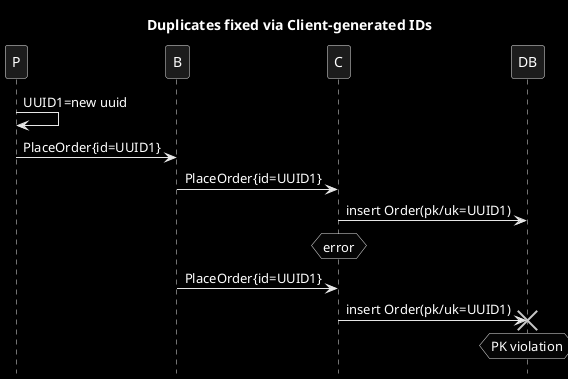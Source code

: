 @startuml
title Duplicates fixed via Client-generated IDs
hide footbox
skinparam monochrome reverse
'database DB

P->P: UUID1=new uuid
P->B: PlaceOrder{id=UUID1}
B->C: PlaceOrder{id=UUID1}
C->DB: insert Order(pk/uk=UUID1)
hnote over C: error
B->C: PlaceOrder{id=UUID1}
C->DB!!: insert Order(pk/uk=UUID1)
hnote over DB: PK violation
@enduml
? inbox
? duplicates between P->B